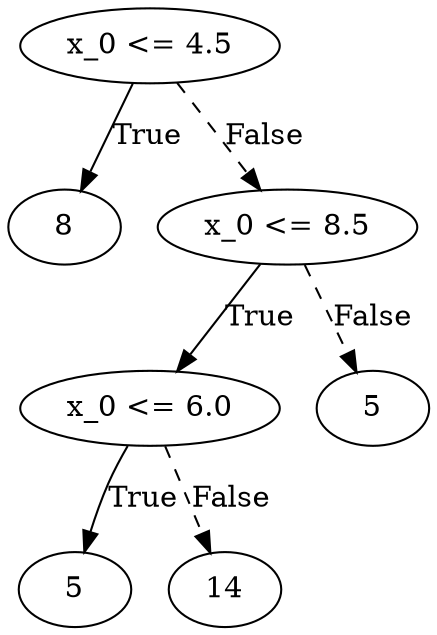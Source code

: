 digraph {
0 [label="x_0 <= 4.5"];
1 [label="8"];
0 -> 1 [label="True"];
2 [label="x_0 <= 8.5"];
3 [label="x_0 <= 6.0"];
4 [label="5"];
3 -> 4 [label="True"];
5 [label="14"];
3 -> 5 [style="dashed", label="False"];
2 -> 3 [label="True"];
6 [label="5"];
2 -> 6 [style="dashed", label="False"];
0 -> 2 [style="dashed", label="False"];

}